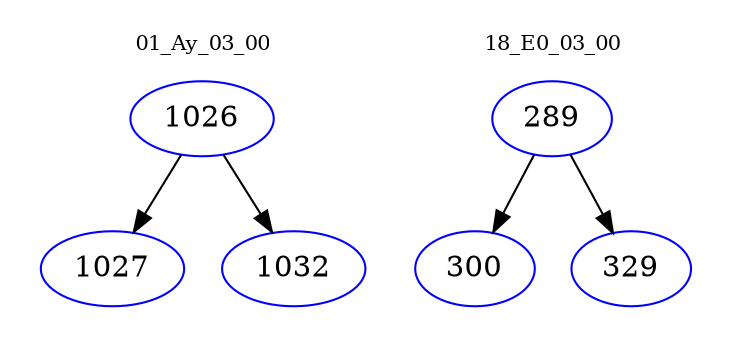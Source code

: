 digraph{
subgraph cluster_0 {
color = white
label = "01_Ay_03_00";
fontsize=10;
T0_1026 [label="1026", color="blue"]
T0_1026 -> T0_1027 [color="black"]
T0_1027 [label="1027", color="blue"]
T0_1026 -> T0_1032 [color="black"]
T0_1032 [label="1032", color="blue"]
}
subgraph cluster_1 {
color = white
label = "18_E0_03_00";
fontsize=10;
T1_289 [label="289", color="blue"]
T1_289 -> T1_300 [color="black"]
T1_300 [label="300", color="blue"]
T1_289 -> T1_329 [color="black"]
T1_329 [label="329", color="blue"]
}
}
